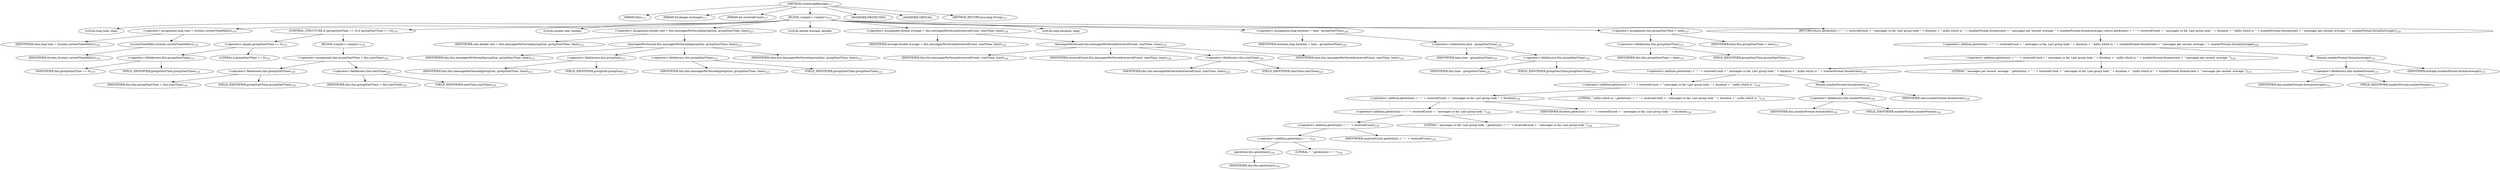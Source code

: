 digraph "createLogMessage" {  
"463" [label = <(METHOD,createLogMessage)<SUB>117</SUB>> ]
"28" [label = <(PARAM,this)<SUB>117</SUB>> ]
"464" [label = <(PARAM,Exchange exchange)<SUB>117</SUB>> ]
"465" [label = <(PARAM,int receivedCount)<SUB>117</SUB>> ]
"466" [label = <(BLOCK,&lt;empty&gt;,&lt;empty&gt;)<SUB>117</SUB>> ]
"467" [label = <(LOCAL,long time: long)> ]
"468" [label = <(&lt;operator&gt;.assignment,long time = System.currentTimeMillis())<SUB>118</SUB>> ]
"469" [label = <(IDENTIFIER,time,long time = System.currentTimeMillis())<SUB>118</SUB>> ]
"470" [label = <(currentTimeMillis,System.currentTimeMillis())<SUB>118</SUB>> ]
"471" [label = <(IDENTIFIER,System,System.currentTimeMillis())<SUB>118</SUB>> ]
"472" [label = <(CONTROL_STRUCTURE,if (groupStartTime == 0),if (groupStartTime == 0))<SUB>119</SUB>> ]
"473" [label = <(&lt;operator&gt;.equals,groupStartTime == 0)<SUB>119</SUB>> ]
"474" [label = <(&lt;operator&gt;.fieldAccess,this.groupStartTime)<SUB>119</SUB>> ]
"475" [label = <(IDENTIFIER,this,groupStartTime == 0)<SUB>119</SUB>> ]
"476" [label = <(FIELD_IDENTIFIER,groupStartTime,groupStartTime)<SUB>119</SUB>> ]
"477" [label = <(LITERAL,0,groupStartTime == 0)<SUB>119</SUB>> ]
"478" [label = <(BLOCK,&lt;empty&gt;,&lt;empty&gt;)<SUB>119</SUB>> ]
"479" [label = <(&lt;operator&gt;.assignment,this.groupStartTime = this.startTime)<SUB>120</SUB>> ]
"480" [label = <(&lt;operator&gt;.fieldAccess,this.groupStartTime)<SUB>120</SUB>> ]
"481" [label = <(IDENTIFIER,this,this.groupStartTime = this.startTime)<SUB>120</SUB>> ]
"482" [label = <(FIELD_IDENTIFIER,groupStartTime,groupStartTime)<SUB>120</SUB>> ]
"483" [label = <(&lt;operator&gt;.fieldAccess,this.startTime)<SUB>120</SUB>> ]
"484" [label = <(IDENTIFIER,this,this.groupStartTime = this.startTime)<SUB>120</SUB>> ]
"485" [label = <(FIELD_IDENTIFIER,startTime,startTime)<SUB>120</SUB>> ]
"486" [label = <(LOCAL,double rate: double)> ]
"487" [label = <(&lt;operator&gt;.assignment,double rate = this.messagesPerSecond(groupSize, groupStartTime, time))<SUB>123</SUB>> ]
"488" [label = <(IDENTIFIER,rate,double rate = this.messagesPerSecond(groupSize, groupStartTime, time))<SUB>123</SUB>> ]
"489" [label = <(messagesPerSecond,this.messagesPerSecond(groupSize, groupStartTime, time))<SUB>123</SUB>> ]
"27" [label = <(IDENTIFIER,this,this.messagesPerSecond(groupSize, groupStartTime, time))<SUB>123</SUB>> ]
"490" [label = <(&lt;operator&gt;.fieldAccess,this.groupSize)<SUB>123</SUB>> ]
"491" [label = <(IDENTIFIER,this,this.messagesPerSecond(groupSize, groupStartTime, time))<SUB>123</SUB>> ]
"492" [label = <(FIELD_IDENTIFIER,groupSize,groupSize)<SUB>123</SUB>> ]
"493" [label = <(&lt;operator&gt;.fieldAccess,this.groupStartTime)<SUB>123</SUB>> ]
"494" [label = <(IDENTIFIER,this,this.messagesPerSecond(groupSize, groupStartTime, time))<SUB>123</SUB>> ]
"495" [label = <(FIELD_IDENTIFIER,groupStartTime,groupStartTime)<SUB>123</SUB>> ]
"496" [label = <(IDENTIFIER,time,this.messagesPerSecond(groupSize, groupStartTime, time))<SUB>123</SUB>> ]
"497" [label = <(LOCAL,double average: double)> ]
"498" [label = <(&lt;operator&gt;.assignment,double average = this.messagesPerSecond(receivedCount, startTime, time))<SUB>124</SUB>> ]
"499" [label = <(IDENTIFIER,average,double average = this.messagesPerSecond(receivedCount, startTime, time))<SUB>124</SUB>> ]
"500" [label = <(messagesPerSecond,this.messagesPerSecond(receivedCount, startTime, time))<SUB>124</SUB>> ]
"29" [label = <(IDENTIFIER,this,this.messagesPerSecond(receivedCount, startTime, time))<SUB>124</SUB>> ]
"501" [label = <(IDENTIFIER,receivedCount,this.messagesPerSecond(receivedCount, startTime, time))<SUB>124</SUB>> ]
"502" [label = <(&lt;operator&gt;.fieldAccess,this.startTime)<SUB>124</SUB>> ]
"503" [label = <(IDENTIFIER,this,this.messagesPerSecond(receivedCount, startTime, time))<SUB>124</SUB>> ]
"504" [label = <(FIELD_IDENTIFIER,startTime,startTime)<SUB>124</SUB>> ]
"505" [label = <(IDENTIFIER,time,this.messagesPerSecond(receivedCount, startTime, time))<SUB>124</SUB>> ]
"506" [label = <(LOCAL,long duration: long)> ]
"507" [label = <(&lt;operator&gt;.assignment,long duration = time - groupStartTime)<SUB>126</SUB>> ]
"508" [label = <(IDENTIFIER,duration,long duration = time - groupStartTime)<SUB>126</SUB>> ]
"509" [label = <(&lt;operator&gt;.subtraction,time - groupStartTime)<SUB>126</SUB>> ]
"510" [label = <(IDENTIFIER,time,time - groupStartTime)<SUB>126</SUB>> ]
"511" [label = <(&lt;operator&gt;.fieldAccess,this.groupStartTime)<SUB>126</SUB>> ]
"512" [label = <(IDENTIFIER,this,time - groupStartTime)<SUB>126</SUB>> ]
"513" [label = <(FIELD_IDENTIFIER,groupStartTime,groupStartTime)<SUB>126</SUB>> ]
"514" [label = <(&lt;operator&gt;.assignment,this.groupStartTime = time)<SUB>127</SUB>> ]
"515" [label = <(&lt;operator&gt;.fieldAccess,this.groupStartTime)<SUB>127</SUB>> ]
"516" [label = <(IDENTIFIER,this,this.groupStartTime = time)<SUB>127</SUB>> ]
"517" [label = <(FIELD_IDENTIFIER,groupStartTime,groupStartTime)<SUB>127</SUB>> ]
"518" [label = <(IDENTIFIER,time,this.groupStartTime = time)<SUB>127</SUB>> ]
"519" [label = <(RETURN,return getAction() + &quot;: &quot; + receivedCount + &quot; messages so far. Last group took: &quot; + duration + &quot; millis which is: &quot; + numberFormat.format(rate) + &quot; messages per second. average: &quot; + numberFormat.format(average);,return getAction() + &quot;: &quot; + receivedCount + &quot; messages so far. Last group took: &quot; + duration + &quot; millis which is: &quot; + numberFormat.format(rate) + &quot; messages per second. average: &quot; + numberFormat.format(average);)<SUB>129</SUB>> ]
"520" [label = <(&lt;operator&gt;.addition,getAction() + &quot;: &quot; + receivedCount + &quot; messages so far. Last group took: &quot; + duration + &quot; millis which is: &quot; + numberFormat.format(rate) + &quot; messages per second. average: &quot; + numberFormat.format(average))<SUB>129</SUB>> ]
"521" [label = <(&lt;operator&gt;.addition,getAction() + &quot;: &quot; + receivedCount + &quot; messages so far. Last group took: &quot; + duration + &quot; millis which is: &quot; + numberFormat.format(rate) + &quot; messages per second. average: &quot;)<SUB>129</SUB>> ]
"522" [label = <(&lt;operator&gt;.addition,getAction() + &quot;: &quot; + receivedCount + &quot; messages so far. Last group took: &quot; + duration + &quot; millis which is: &quot; + numberFormat.format(rate))<SUB>129</SUB>> ]
"523" [label = <(&lt;operator&gt;.addition,getAction() + &quot;: &quot; + receivedCount + &quot; messages so far. Last group took: &quot; + duration + &quot; millis which is: &quot;)<SUB>129</SUB>> ]
"524" [label = <(&lt;operator&gt;.addition,getAction() + &quot;: &quot; + receivedCount + &quot; messages so far. Last group took: &quot; + duration)<SUB>129</SUB>> ]
"525" [label = <(&lt;operator&gt;.addition,getAction() + &quot;: &quot; + receivedCount + &quot; messages so far. Last group took: &quot;)<SUB>129</SUB>> ]
"526" [label = <(&lt;operator&gt;.addition,getAction() + &quot;: &quot; + receivedCount)<SUB>129</SUB>> ]
"527" [label = <(&lt;operator&gt;.addition,getAction() + &quot;: &quot;)<SUB>129</SUB>> ]
"528" [label = <(getAction,this.getAction())<SUB>129</SUB>> ]
"30" [label = <(IDENTIFIER,this,this.getAction())<SUB>129</SUB>> ]
"529" [label = <(LITERAL,&quot;: &quot;,getAction() + &quot;: &quot;)<SUB>129</SUB>> ]
"530" [label = <(IDENTIFIER,receivedCount,getAction() + &quot;: &quot; + receivedCount)<SUB>129</SUB>> ]
"531" [label = <(LITERAL,&quot; messages so far. Last group took: &quot;,getAction() + &quot;: &quot; + receivedCount + &quot; messages so far. Last group took: &quot;)<SUB>129</SUB>> ]
"532" [label = <(IDENTIFIER,duration,getAction() + &quot;: &quot; + receivedCount + &quot; messages so far. Last group took: &quot; + duration)<SUB>129</SUB>> ]
"533" [label = <(LITERAL,&quot; millis which is: &quot;,getAction() + &quot;: &quot; + receivedCount + &quot; messages so far. Last group took: &quot; + duration + &quot; millis which is: &quot;)<SUB>130</SUB>> ]
"534" [label = <(format,numberFormat.format(rate))<SUB>130</SUB>> ]
"535" [label = <(&lt;operator&gt;.fieldAccess,this.numberFormat)<SUB>130</SUB>> ]
"536" [label = <(IDENTIFIER,this,numberFormat.format(rate))<SUB>130</SUB>> ]
"537" [label = <(FIELD_IDENTIFIER,numberFormat,numberFormat)<SUB>130</SUB>> ]
"538" [label = <(IDENTIFIER,rate,numberFormat.format(rate))<SUB>130</SUB>> ]
"539" [label = <(LITERAL,&quot; messages per second. average: &quot;,getAction() + &quot;: &quot; + receivedCount + &quot; messages so far. Last group took: &quot; + duration + &quot; millis which is: &quot; + numberFormat.format(rate) + &quot; messages per second. average: &quot;)<SUB>131</SUB>> ]
"540" [label = <(format,numberFormat.format(average))<SUB>131</SUB>> ]
"541" [label = <(&lt;operator&gt;.fieldAccess,this.numberFormat)<SUB>131</SUB>> ]
"542" [label = <(IDENTIFIER,this,numberFormat.format(average))<SUB>131</SUB>> ]
"543" [label = <(FIELD_IDENTIFIER,numberFormat,numberFormat)<SUB>131</SUB>> ]
"544" [label = <(IDENTIFIER,average,numberFormat.format(average))<SUB>131</SUB>> ]
"545" [label = <(MODIFIER,PROTECTED)> ]
"546" [label = <(MODIFIER,VIRTUAL)> ]
"547" [label = <(METHOD_RETURN,java.lang.String)<SUB>117</SUB>> ]
  "463" -> "28" 
  "463" -> "464" 
  "463" -> "465" 
  "463" -> "466" 
  "463" -> "545" 
  "463" -> "546" 
  "463" -> "547" 
  "466" -> "467" 
  "466" -> "468" 
  "466" -> "472" 
  "466" -> "486" 
  "466" -> "487" 
  "466" -> "497" 
  "466" -> "498" 
  "466" -> "506" 
  "466" -> "507" 
  "466" -> "514" 
  "466" -> "519" 
  "468" -> "469" 
  "468" -> "470" 
  "470" -> "471" 
  "472" -> "473" 
  "472" -> "478" 
  "473" -> "474" 
  "473" -> "477" 
  "474" -> "475" 
  "474" -> "476" 
  "478" -> "479" 
  "479" -> "480" 
  "479" -> "483" 
  "480" -> "481" 
  "480" -> "482" 
  "483" -> "484" 
  "483" -> "485" 
  "487" -> "488" 
  "487" -> "489" 
  "489" -> "27" 
  "489" -> "490" 
  "489" -> "493" 
  "489" -> "496" 
  "490" -> "491" 
  "490" -> "492" 
  "493" -> "494" 
  "493" -> "495" 
  "498" -> "499" 
  "498" -> "500" 
  "500" -> "29" 
  "500" -> "501" 
  "500" -> "502" 
  "500" -> "505" 
  "502" -> "503" 
  "502" -> "504" 
  "507" -> "508" 
  "507" -> "509" 
  "509" -> "510" 
  "509" -> "511" 
  "511" -> "512" 
  "511" -> "513" 
  "514" -> "515" 
  "514" -> "518" 
  "515" -> "516" 
  "515" -> "517" 
  "519" -> "520" 
  "520" -> "521" 
  "520" -> "540" 
  "521" -> "522" 
  "521" -> "539" 
  "522" -> "523" 
  "522" -> "534" 
  "523" -> "524" 
  "523" -> "533" 
  "524" -> "525" 
  "524" -> "532" 
  "525" -> "526" 
  "525" -> "531" 
  "526" -> "527" 
  "526" -> "530" 
  "527" -> "528" 
  "527" -> "529" 
  "528" -> "30" 
  "534" -> "535" 
  "534" -> "538" 
  "535" -> "536" 
  "535" -> "537" 
  "540" -> "541" 
  "540" -> "544" 
  "541" -> "542" 
  "541" -> "543" 
}
